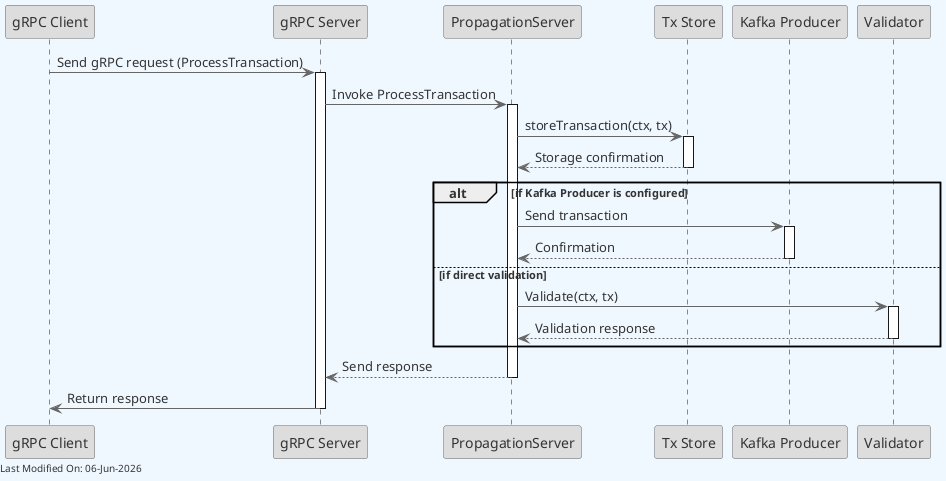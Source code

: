 @startuml
skinparam backgroundColor #F0F8FF
skinparam defaultFontColor #333333
skinparam arrowColor #666666

' Define borders for all elements
skinparam entity {
  BorderColor #666666
  BackgroundColor #DDDDDD
}

skinparam control {
  BorderColor #666666
  BackgroundColor #DDDDDD
}

skinparam participant {
  BorderColor #666666
  BackgroundColor #DDDDDD
}




participant "gRPC Client" as Client
participant "gRPC Server" as Server
participant "PropagationServer" as PropagationServer
participant "Tx Store" as TxStore
participant "Kafka Producer" as KafkaProducer
participant "Validator" as Validator

Client -> Server: Send gRPC request (ProcessTransaction)
activate Server

Server -> PropagationServer: Invoke ProcessTransaction
activate PropagationServer

PropagationServer -> TxStore: storeTransaction(ctx, tx)
activate TxStore
TxStore --> PropagationServer: Storage confirmation
deactivate TxStore

alt if Kafka Producer is configured
    PropagationServer -> KafkaProducer: Send transaction
    activate KafkaProducer
    KafkaProducer --> PropagationServer: Confirmation
    deactivate KafkaProducer
else if direct validation
    PropagationServer -> Validator: Validate(ctx, tx)
    activate Validator
    Validator --> PropagationServer: Validation response
    deactivate Validator
end

PropagationServer --> Server: Send response
deactivate PropagationServer
Server -> Client: Return response
deactivate Server

left footer Last Modified On: %date("dd-MMM-yyyy")

@enduml

